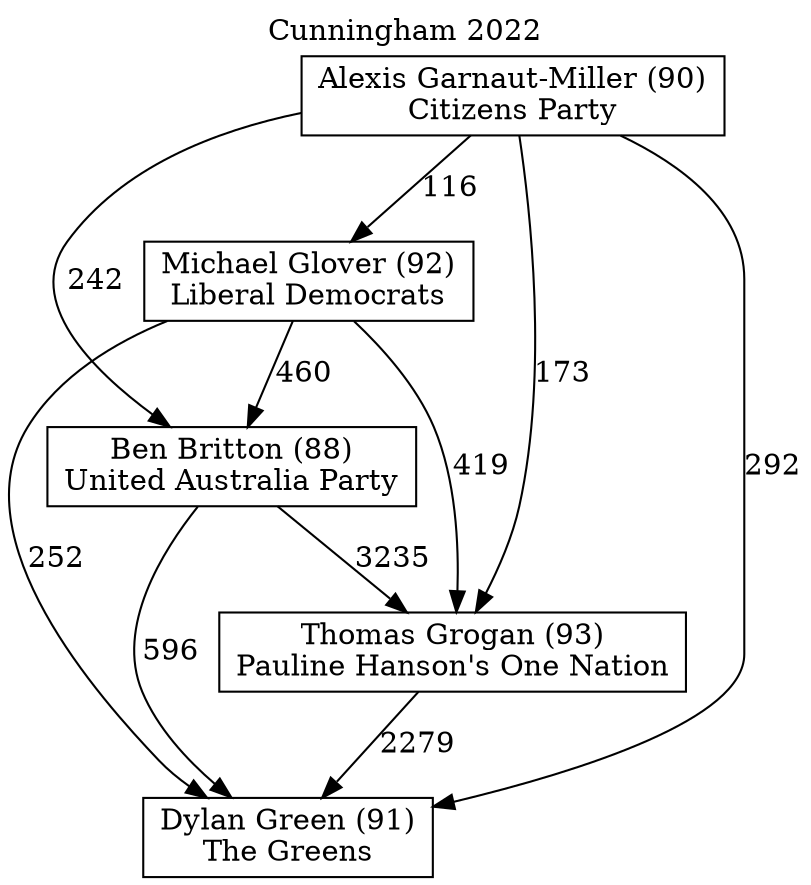 // House preference flow
digraph "Dylan Green (91)_Cunningham_2022" {
	graph [label="Cunningham 2022" labelloc=t mclimit=10]
	node [shape=box]
	"Dylan Green (91)" [label="Dylan Green (91)
The Greens"]
	"Thomas Grogan (93)" [label="Thomas Grogan (93)
Pauline Hanson's One Nation"]
	"Ben Britton (88)" [label="Ben Britton (88)
United Australia Party"]
	"Michael Glover (92)" [label="Michael Glover (92)
Liberal Democrats"]
	"Alexis Garnaut-Miller (90)" [label="Alexis Garnaut-Miller (90)
Citizens Party"]
	"Alexis Garnaut-Miller (90)" -> "Dylan Green (91)" [label=292]
	"Michael Glover (92)" -> "Dylan Green (91)" [label=252]
	"Michael Glover (92)" -> "Ben Britton (88)" [label=460]
	"Ben Britton (88)" -> "Dylan Green (91)" [label=596]
	"Thomas Grogan (93)" -> "Dylan Green (91)" [label=2279]
	"Alexis Garnaut-Miller (90)" -> "Thomas Grogan (93)" [label=173]
	"Alexis Garnaut-Miller (90)" -> "Ben Britton (88)" [label=242]
	"Ben Britton (88)" -> "Thomas Grogan (93)" [label=3235]
	"Alexis Garnaut-Miller (90)" -> "Michael Glover (92)" [label=116]
	"Michael Glover (92)" -> "Thomas Grogan (93)" [label=419]
}
